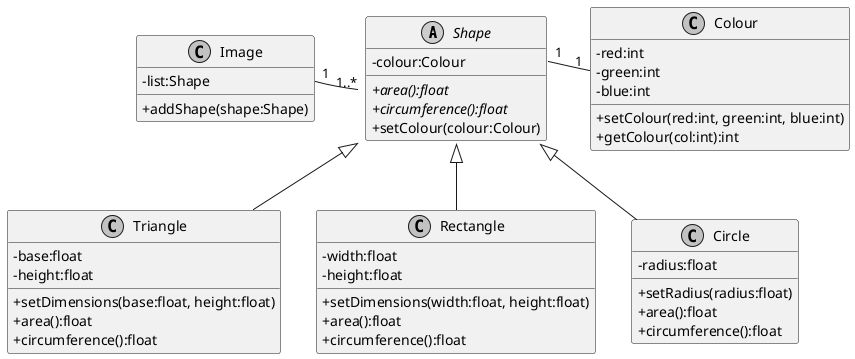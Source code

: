 @startuml
skinparam monochrome true
skinparam classAttributeIconSize 0
abstract class Shape {
  -colour:Colour  
  +{abstract}area():float
  +{abstract}circumference():float
  +setColour(colour:Colour)
}
class Image {
  -list:Shape
  +addShape(shape:Shape)
}
together {
  class Circle {
    -radius:float
    +setRadius(radius:float)
    +area():float
    +circumference():float
  }
  class Rectangle {
    -width:float
    -height:float
    +setDimensions(width:float, height:float)
    +area():float
    +circumference():float
  }
  class Triangle {
    -base:float
    -height:float
    +setDimensions(base:float, height:float)
    +area():float
    +circumference():float
  }
}
class Colour{
  -red:int
  -green:int
  -blue:int
  +setColour(red:int, green:int, blue:int)
  +getColour(col:int):int
}
Image::list "1" - "1..*" Shape
Shape <|-- Circle
Shape <|-- Rectangle
Shape <|-- Triangle
Shape::colour "1" - "1" Colour
@enduml
